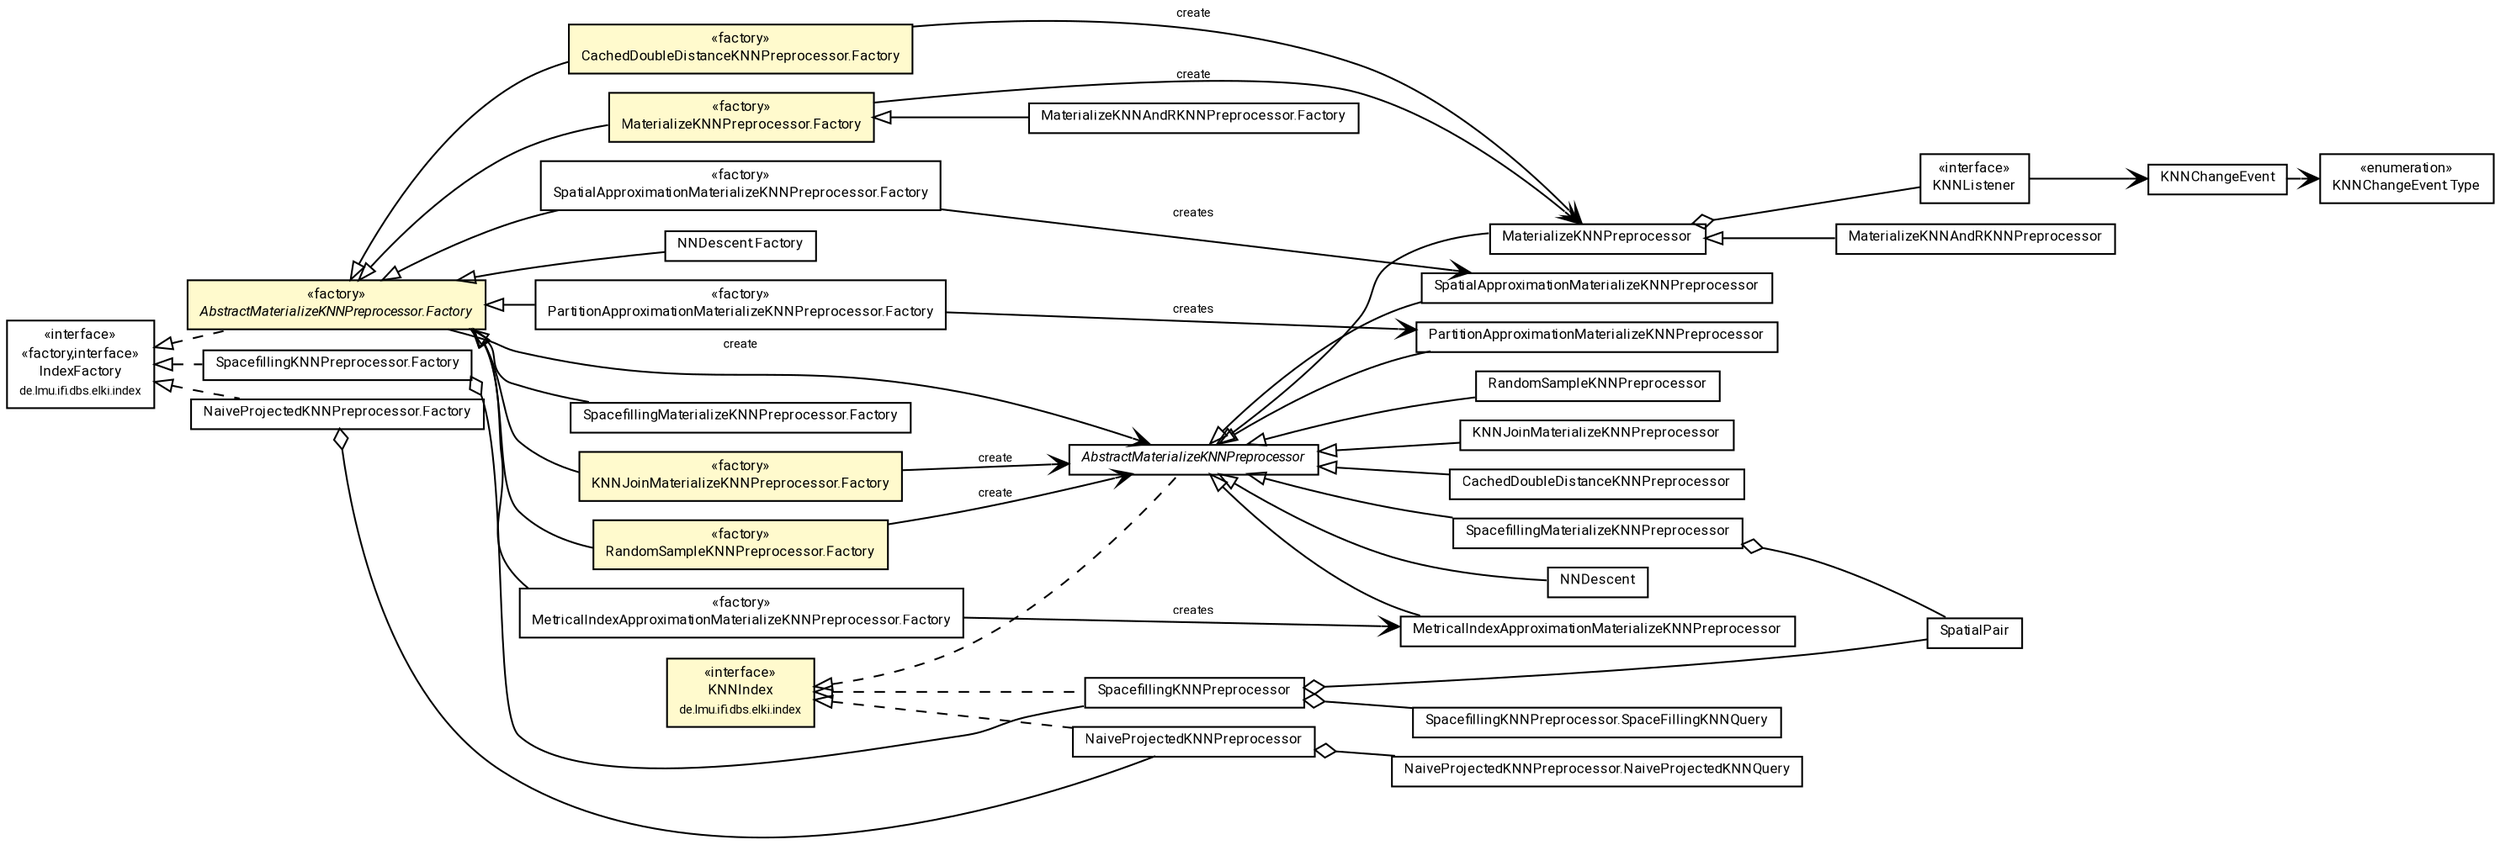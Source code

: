 #!/usr/local/bin/dot
#
# Class diagram 
# Generated by UMLGraph version R5_7_2-60-g0e99a6 (http://www.spinellis.gr/umlgraph/)
#

digraph G {
	graph [fontnames="svg"]
	edge [fontname="Roboto",fontsize=7,labelfontname="Roboto",labelfontsize=7,color="black"];
	node [fontname="Roboto",fontcolor="black",fontsize=8,shape=plaintext,margin=0,width=0,height=0];
	nodesep=0.15;
	ranksep=0.25;
	rankdir=LR;
	// de.lmu.ifi.dbs.elki.index.preprocessed.knn.KNNJoinMaterializeKNNPreprocessor<V extends de.lmu.ifi.dbs.elki.data.NumberVector>
	c3202 [label=<<table title="de.lmu.ifi.dbs.elki.index.preprocessed.knn.KNNJoinMaterializeKNNPreprocessor" border="0" cellborder="1" cellspacing="0" cellpadding="2" href="KNNJoinMaterializeKNNPreprocessor.html" target="_parent">
		<tr><td><table border="0" cellspacing="0" cellpadding="1">
		<tr><td align="center" balign="center"> <font face="Roboto">KNNJoinMaterializeKNNPreprocessor</font> </td></tr>
		</table></td></tr>
		</table>>, URL="KNNJoinMaterializeKNNPreprocessor.html"];
	// de.lmu.ifi.dbs.elki.index.preprocessed.knn.KNNJoinMaterializeKNNPreprocessor.Factory<O extends de.lmu.ifi.dbs.elki.data.NumberVector>
	c3203 [label=<<table title="de.lmu.ifi.dbs.elki.index.preprocessed.knn.KNNJoinMaterializeKNNPreprocessor.Factory" border="0" cellborder="1" cellspacing="0" cellpadding="2" bgcolor="LemonChiffon" href="KNNJoinMaterializeKNNPreprocessor.Factory.html" target="_parent">
		<tr><td><table border="0" cellspacing="0" cellpadding="1">
		<tr><td align="center" balign="center"> &#171;factory&#187; </td></tr>
		<tr><td align="center" balign="center"> <font face="Roboto">KNNJoinMaterializeKNNPreprocessor.Factory</font> </td></tr>
		</table></td></tr>
		</table>>, URL="KNNJoinMaterializeKNNPreprocessor.Factory.html"];
	// de.lmu.ifi.dbs.elki.index.IndexFactory<V>
	c4291 [label=<<table title="de.lmu.ifi.dbs.elki.index.IndexFactory" border="0" cellborder="1" cellspacing="0" cellpadding="2" href="../../IndexFactory.html" target="_parent">
		<tr><td><table border="0" cellspacing="0" cellpadding="1">
		<tr><td align="center" balign="center"> &#171;interface&#187; </td></tr>
		<tr><td align="center" balign="center"> &#171;factory,interface&#187; </td></tr>
		<tr><td align="center" balign="center"> <font face="Roboto">IndexFactory</font> </td></tr>
		<tr><td align="center" balign="center"> <font face="Roboto" point-size="7.0">de.lmu.ifi.dbs.elki.index</font> </td></tr>
		</table></td></tr>
		</table>>, URL="../../IndexFactory.html"];
	// de.lmu.ifi.dbs.elki.index.KNNIndex<O>
	c4292 [label=<<table title="de.lmu.ifi.dbs.elki.index.KNNIndex" border="0" cellborder="1" cellspacing="0" cellpadding="2" bgcolor="LemonChiffon" href="../../KNNIndex.html" target="_parent">
		<tr><td><table border="0" cellspacing="0" cellpadding="1">
		<tr><td align="center" balign="center"> &#171;interface&#187; </td></tr>
		<tr><td align="center" balign="center"> <font face="Roboto">KNNIndex</font> </td></tr>
		<tr><td align="center" balign="center"> <font face="Roboto" point-size="7.0">de.lmu.ifi.dbs.elki.index</font> </td></tr>
		</table></td></tr>
		</table>>, URL="../../KNNIndex.html"];
	// de.lmu.ifi.dbs.elki.index.preprocessed.knn.MetricalIndexApproximationMaterializeKNNPreprocessor<O extends de.lmu.ifi.dbs.elki.data.NumberVector, N extends de.lmu.ifi.dbs.elki.index.tree.Node<E>, E extends de.lmu.ifi.dbs.elki.index.tree.metrical.mtreevariants.MTreeEntry>
	c5637 [label=<<table title="de.lmu.ifi.dbs.elki.index.preprocessed.knn.MetricalIndexApproximationMaterializeKNNPreprocessor" border="0" cellborder="1" cellspacing="0" cellpadding="2" href="MetricalIndexApproximationMaterializeKNNPreprocessor.html" target="_parent">
		<tr><td><table border="0" cellspacing="0" cellpadding="1">
		<tr><td align="center" balign="center"> <font face="Roboto">MetricalIndexApproximationMaterializeKNNPreprocessor</font> </td></tr>
		</table></td></tr>
		</table>>, URL="MetricalIndexApproximationMaterializeKNNPreprocessor.html"];
	// de.lmu.ifi.dbs.elki.index.preprocessed.knn.MetricalIndexApproximationMaterializeKNNPreprocessor.Factory<O extends de.lmu.ifi.dbs.elki.data.NumberVector, N extends de.lmu.ifi.dbs.elki.index.tree.Node<E>, E extends de.lmu.ifi.dbs.elki.index.tree.metrical.mtreevariants.MTreeEntry>
	c5638 [label=<<table title="de.lmu.ifi.dbs.elki.index.preprocessed.knn.MetricalIndexApproximationMaterializeKNNPreprocessor.Factory" border="0" cellborder="1" cellspacing="0" cellpadding="2" href="MetricalIndexApproximationMaterializeKNNPreprocessor.Factory.html" target="_parent">
		<tr><td><table border="0" cellspacing="0" cellpadding="1">
		<tr><td align="center" balign="center"> &#171;factory&#187; </td></tr>
		<tr><td align="center" balign="center"> <font face="Roboto">MetricalIndexApproximationMaterializeKNNPreprocessor.Factory</font> </td></tr>
		</table></td></tr>
		</table>>, URL="MetricalIndexApproximationMaterializeKNNPreprocessor.Factory.html"];
	// de.lmu.ifi.dbs.elki.index.preprocessed.knn.SpatialPair<K, V extends de.lmu.ifi.dbs.elki.data.spatial.SpatialComparable>
	c5646 [label=<<table title="de.lmu.ifi.dbs.elki.index.preprocessed.knn.SpatialPair" border="0" cellborder="1" cellspacing="0" cellpadding="2" href="SpatialPair.html" target="_parent">
		<tr><td><table border="0" cellspacing="0" cellpadding="1">
		<tr><td align="center" balign="center"> <font face="Roboto">SpatialPair</font> </td></tr>
		</table></td></tr>
		</table>>, URL="SpatialPair.html"];
	// de.lmu.ifi.dbs.elki.index.preprocessed.knn.NNDescent<O>
	c5647 [label=<<table title="de.lmu.ifi.dbs.elki.index.preprocessed.knn.NNDescent" border="0" cellborder="1" cellspacing="0" cellpadding="2" href="NNDescent.html" target="_parent">
		<tr><td><table border="0" cellspacing="0" cellpadding="1">
		<tr><td align="center" balign="center"> <font face="Roboto">NNDescent</font> </td></tr>
		</table></td></tr>
		</table>>, URL="NNDescent.html"];
	// de.lmu.ifi.dbs.elki.index.preprocessed.knn.NNDescent.Factory<O>
	c5648 [label=<<table title="de.lmu.ifi.dbs.elki.index.preprocessed.knn.NNDescent.Factory" border="0" cellborder="1" cellspacing="0" cellpadding="2" href="NNDescent.Factory.html" target="_parent">
		<tr><td><table border="0" cellspacing="0" cellpadding="1">
		<tr><td align="center" balign="center"> <font face="Roboto">NNDescent.Factory</font> </td></tr>
		</table></td></tr>
		</table>>, URL="NNDescent.Factory.html"];
	// de.lmu.ifi.dbs.elki.index.preprocessed.knn.KNNListener
	c5650 [label=<<table title="de.lmu.ifi.dbs.elki.index.preprocessed.knn.KNNListener" border="0" cellborder="1" cellspacing="0" cellpadding="2" href="KNNListener.html" target="_parent">
		<tr><td><table border="0" cellspacing="0" cellpadding="1">
		<tr><td align="center" balign="center"> &#171;interface&#187; </td></tr>
		<tr><td align="center" balign="center"> <font face="Roboto">KNNListener</font> </td></tr>
		</table></td></tr>
		</table>>, URL="KNNListener.html"];
	// de.lmu.ifi.dbs.elki.index.preprocessed.knn.NaiveProjectedKNNPreprocessor<O extends de.lmu.ifi.dbs.elki.data.NumberVector>
	c5651 [label=<<table title="de.lmu.ifi.dbs.elki.index.preprocessed.knn.NaiveProjectedKNNPreprocessor" border="0" cellborder="1" cellspacing="0" cellpadding="2" href="NaiveProjectedKNNPreprocessor.html" target="_parent">
		<tr><td><table border="0" cellspacing="0" cellpadding="1">
		<tr><td align="center" balign="center"> <font face="Roboto">NaiveProjectedKNNPreprocessor</font> </td></tr>
		</table></td></tr>
		</table>>, URL="NaiveProjectedKNNPreprocessor.html"];
	// de.lmu.ifi.dbs.elki.index.preprocessed.knn.NaiveProjectedKNNPreprocessor<O extends de.lmu.ifi.dbs.elki.data.NumberVector>.NaiveProjectedKNNQuery
	c5652 [label=<<table title="de.lmu.ifi.dbs.elki.index.preprocessed.knn.NaiveProjectedKNNPreprocessor.NaiveProjectedKNNQuery" border="0" cellborder="1" cellspacing="0" cellpadding="2" href="NaiveProjectedKNNPreprocessor.NaiveProjectedKNNQuery.html" target="_parent">
		<tr><td><table border="0" cellspacing="0" cellpadding="1">
		<tr><td align="center" balign="center"> <font face="Roboto">NaiveProjectedKNNPreprocessor.NaiveProjectedKNNQuery</font> </td></tr>
		</table></td></tr>
		</table>>, URL="NaiveProjectedKNNPreprocessor.NaiveProjectedKNNQuery.html"];
	// de.lmu.ifi.dbs.elki.index.preprocessed.knn.NaiveProjectedKNNPreprocessor.Factory<V extends de.lmu.ifi.dbs.elki.data.NumberVector>
	c5653 [label=<<table title="de.lmu.ifi.dbs.elki.index.preprocessed.knn.NaiveProjectedKNNPreprocessor.Factory" border="0" cellborder="1" cellspacing="0" cellpadding="2" href="NaiveProjectedKNNPreprocessor.Factory.html" target="_parent">
		<tr><td><table border="0" cellspacing="0" cellpadding="1">
		<tr><td align="center" balign="center"> <font face="Roboto">NaiveProjectedKNNPreprocessor.Factory</font> </td></tr>
		</table></td></tr>
		</table>>, URL="NaiveProjectedKNNPreprocessor.Factory.html"];
	// de.lmu.ifi.dbs.elki.index.preprocessed.knn.PartitionApproximationMaterializeKNNPreprocessor<O>
	c5655 [label=<<table title="de.lmu.ifi.dbs.elki.index.preprocessed.knn.PartitionApproximationMaterializeKNNPreprocessor" border="0" cellborder="1" cellspacing="0" cellpadding="2" href="PartitionApproximationMaterializeKNNPreprocessor.html" target="_parent">
		<tr><td><table border="0" cellspacing="0" cellpadding="1">
		<tr><td align="center" balign="center"> <font face="Roboto">PartitionApproximationMaterializeKNNPreprocessor</font> </td></tr>
		</table></td></tr>
		</table>>, URL="PartitionApproximationMaterializeKNNPreprocessor.html"];
	// de.lmu.ifi.dbs.elki.index.preprocessed.knn.PartitionApproximationMaterializeKNNPreprocessor.Factory<O>
	c5656 [label=<<table title="de.lmu.ifi.dbs.elki.index.preprocessed.knn.PartitionApproximationMaterializeKNNPreprocessor.Factory" border="0" cellborder="1" cellspacing="0" cellpadding="2" href="PartitionApproximationMaterializeKNNPreprocessor.Factory.html" target="_parent">
		<tr><td><table border="0" cellspacing="0" cellpadding="1">
		<tr><td align="center" balign="center"> &#171;factory&#187; </td></tr>
		<tr><td align="center" balign="center"> <font face="Roboto">PartitionApproximationMaterializeKNNPreprocessor.Factory</font> </td></tr>
		</table></td></tr>
		</table>>, URL="PartitionApproximationMaterializeKNNPreprocessor.Factory.html"];
	// de.lmu.ifi.dbs.elki.index.preprocessed.knn.MaterializeKNNPreprocessor<O>
	c5658 [label=<<table title="de.lmu.ifi.dbs.elki.index.preprocessed.knn.MaterializeKNNPreprocessor" border="0" cellborder="1" cellspacing="0" cellpadding="2" href="MaterializeKNNPreprocessor.html" target="_parent">
		<tr><td><table border="0" cellspacing="0" cellpadding="1">
		<tr><td align="center" balign="center"> <font face="Roboto">MaterializeKNNPreprocessor</font> </td></tr>
		</table></td></tr>
		</table>>, URL="MaterializeKNNPreprocessor.html"];
	// de.lmu.ifi.dbs.elki.index.preprocessed.knn.MaterializeKNNPreprocessor.Factory<O>
	c5659 [label=<<table title="de.lmu.ifi.dbs.elki.index.preprocessed.knn.MaterializeKNNPreprocessor.Factory" border="0" cellborder="1" cellspacing="0" cellpadding="2" bgcolor="LemonChiffon" href="MaterializeKNNPreprocessor.Factory.html" target="_parent">
		<tr><td><table border="0" cellspacing="0" cellpadding="1">
		<tr><td align="center" balign="center"> &#171;factory&#187; </td></tr>
		<tr><td align="center" balign="center"> <font face="Roboto">MaterializeKNNPreprocessor.Factory</font> </td></tr>
		</table></td></tr>
		</table>>, URL="MaterializeKNNPreprocessor.Factory.html"];
	// de.lmu.ifi.dbs.elki.index.preprocessed.knn.RandomSampleKNNPreprocessor<O>
	c5661 [label=<<table title="de.lmu.ifi.dbs.elki.index.preprocessed.knn.RandomSampleKNNPreprocessor" border="0" cellborder="1" cellspacing="0" cellpadding="2" href="RandomSampleKNNPreprocessor.html" target="_parent">
		<tr><td><table border="0" cellspacing="0" cellpadding="1">
		<tr><td align="center" balign="center"> <font face="Roboto">RandomSampleKNNPreprocessor</font> </td></tr>
		</table></td></tr>
		</table>>, URL="RandomSampleKNNPreprocessor.html"];
	// de.lmu.ifi.dbs.elki.index.preprocessed.knn.RandomSampleKNNPreprocessor.Factory<O>
	c5662 [label=<<table title="de.lmu.ifi.dbs.elki.index.preprocessed.knn.RandomSampleKNNPreprocessor.Factory" border="0" cellborder="1" cellspacing="0" cellpadding="2" bgcolor="LemonChiffon" href="RandomSampleKNNPreprocessor.Factory.html" target="_parent">
		<tr><td><table border="0" cellspacing="0" cellpadding="1">
		<tr><td align="center" balign="center"> &#171;factory&#187; </td></tr>
		<tr><td align="center" balign="center"> <font face="Roboto">RandomSampleKNNPreprocessor.Factory</font> </td></tr>
		</table></td></tr>
		</table>>, URL="RandomSampleKNNPreprocessor.Factory.html"];
	// de.lmu.ifi.dbs.elki.index.preprocessed.knn.SpacefillingMaterializeKNNPreprocessor<O extends de.lmu.ifi.dbs.elki.data.NumberVector>
	c5664 [label=<<table title="de.lmu.ifi.dbs.elki.index.preprocessed.knn.SpacefillingMaterializeKNNPreprocessor" border="0" cellborder="1" cellspacing="0" cellpadding="2" href="SpacefillingMaterializeKNNPreprocessor.html" target="_parent">
		<tr><td><table border="0" cellspacing="0" cellpadding="1">
		<tr><td align="center" balign="center"> <font face="Roboto">SpacefillingMaterializeKNNPreprocessor</font> </td></tr>
		</table></td></tr>
		</table>>, URL="SpacefillingMaterializeKNNPreprocessor.html"];
	// de.lmu.ifi.dbs.elki.index.preprocessed.knn.SpacefillingMaterializeKNNPreprocessor.Factory<V extends de.lmu.ifi.dbs.elki.data.NumberVector>
	c5665 [label=<<table title="de.lmu.ifi.dbs.elki.index.preprocessed.knn.SpacefillingMaterializeKNNPreprocessor.Factory" border="0" cellborder="1" cellspacing="0" cellpadding="2" href="SpacefillingMaterializeKNNPreprocessor.Factory.html" target="_parent">
		<tr><td><table border="0" cellspacing="0" cellpadding="1">
		<tr><td align="center" balign="center"> <font face="Roboto">SpacefillingMaterializeKNNPreprocessor.Factory</font> </td></tr>
		</table></td></tr>
		</table>>, URL="SpacefillingMaterializeKNNPreprocessor.Factory.html"];
	// de.lmu.ifi.dbs.elki.index.preprocessed.knn.MaterializeKNNAndRKNNPreprocessor<O>
	c5667 [label=<<table title="de.lmu.ifi.dbs.elki.index.preprocessed.knn.MaterializeKNNAndRKNNPreprocessor" border="0" cellborder="1" cellspacing="0" cellpadding="2" href="MaterializeKNNAndRKNNPreprocessor.html" target="_parent">
		<tr><td><table border="0" cellspacing="0" cellpadding="1">
		<tr><td align="center" balign="center"> <font face="Roboto">MaterializeKNNAndRKNNPreprocessor</font> </td></tr>
		</table></td></tr>
		</table>>, URL="MaterializeKNNAndRKNNPreprocessor.html"];
	// de.lmu.ifi.dbs.elki.index.preprocessed.knn.MaterializeKNNAndRKNNPreprocessor.Factory<O>
	c5668 [label=<<table title="de.lmu.ifi.dbs.elki.index.preprocessed.knn.MaterializeKNNAndRKNNPreprocessor.Factory" border="0" cellborder="1" cellspacing="0" cellpadding="2" href="MaterializeKNNAndRKNNPreprocessor.Factory.html" target="_parent">
		<tr><td><table border="0" cellspacing="0" cellpadding="1">
		<tr><td align="center" balign="center"> <font face="Roboto">MaterializeKNNAndRKNNPreprocessor.Factory</font> </td></tr>
		</table></td></tr>
		</table>>, URL="MaterializeKNNAndRKNNPreprocessor.Factory.html"];
	// de.lmu.ifi.dbs.elki.index.preprocessed.knn.SpacefillingKNNPreprocessor<O extends de.lmu.ifi.dbs.elki.data.NumberVector>
	c5670 [label=<<table title="de.lmu.ifi.dbs.elki.index.preprocessed.knn.SpacefillingKNNPreprocessor" border="0" cellborder="1" cellspacing="0" cellpadding="2" href="SpacefillingKNNPreprocessor.html" target="_parent">
		<tr><td><table border="0" cellspacing="0" cellpadding="1">
		<tr><td align="center" balign="center"> <font face="Roboto">SpacefillingKNNPreprocessor</font> </td></tr>
		</table></td></tr>
		</table>>, URL="SpacefillingKNNPreprocessor.html"];
	// de.lmu.ifi.dbs.elki.index.preprocessed.knn.SpacefillingKNNPreprocessor<O extends de.lmu.ifi.dbs.elki.data.NumberVector>.SpaceFillingKNNQuery
	c5671 [label=<<table title="de.lmu.ifi.dbs.elki.index.preprocessed.knn.SpacefillingKNNPreprocessor.SpaceFillingKNNQuery" border="0" cellborder="1" cellspacing="0" cellpadding="2" href="SpacefillingKNNPreprocessor.SpaceFillingKNNQuery.html" target="_parent">
		<tr><td><table border="0" cellspacing="0" cellpadding="1">
		<tr><td align="center" balign="center"> <font face="Roboto">SpacefillingKNNPreprocessor.SpaceFillingKNNQuery</font> </td></tr>
		</table></td></tr>
		</table>>, URL="SpacefillingKNNPreprocessor.SpaceFillingKNNQuery.html"];
	// de.lmu.ifi.dbs.elki.index.preprocessed.knn.SpacefillingKNNPreprocessor.Factory<V extends de.lmu.ifi.dbs.elki.data.NumberVector>
	c5672 [label=<<table title="de.lmu.ifi.dbs.elki.index.preprocessed.knn.SpacefillingKNNPreprocessor.Factory" border="0" cellborder="1" cellspacing="0" cellpadding="2" href="SpacefillingKNNPreprocessor.Factory.html" target="_parent">
		<tr><td><table border="0" cellspacing="0" cellpadding="1">
		<tr><td align="center" balign="center"> <font face="Roboto">SpacefillingKNNPreprocessor.Factory</font> </td></tr>
		</table></td></tr>
		</table>>, URL="SpacefillingKNNPreprocessor.Factory.html"];
	// de.lmu.ifi.dbs.elki.index.preprocessed.knn.KNNChangeEvent
	c5674 [label=<<table title="de.lmu.ifi.dbs.elki.index.preprocessed.knn.KNNChangeEvent" border="0" cellborder="1" cellspacing="0" cellpadding="2" href="KNNChangeEvent.html" target="_parent">
		<tr><td><table border="0" cellspacing="0" cellpadding="1">
		<tr><td align="center" balign="center"> <font face="Roboto">KNNChangeEvent</font> </td></tr>
		</table></td></tr>
		</table>>, URL="KNNChangeEvent.html"];
	// de.lmu.ifi.dbs.elki.index.preprocessed.knn.KNNChangeEvent.Type
	c5675 [label=<<table title="de.lmu.ifi.dbs.elki.index.preprocessed.knn.KNNChangeEvent.Type" border="0" cellborder="1" cellspacing="0" cellpadding="2" href="KNNChangeEvent.Type.html" target="_parent">
		<tr><td><table border="0" cellspacing="0" cellpadding="1">
		<tr><td align="center" balign="center"> &#171;enumeration&#187; </td></tr>
		<tr><td align="center" balign="center"> <font face="Roboto">KNNChangeEvent.Type</font> </td></tr>
		</table></td></tr>
		</table>>, URL="KNNChangeEvent.Type.html"];
	// de.lmu.ifi.dbs.elki.index.preprocessed.knn.AbstractMaterializeKNNPreprocessor<O>
	c5676 [label=<<table title="de.lmu.ifi.dbs.elki.index.preprocessed.knn.AbstractMaterializeKNNPreprocessor" border="0" cellborder="1" cellspacing="0" cellpadding="2" href="AbstractMaterializeKNNPreprocessor.html" target="_parent">
		<tr><td><table border="0" cellspacing="0" cellpadding="1">
		<tr><td align="center" balign="center"> <font face="Roboto"><i>AbstractMaterializeKNNPreprocessor</i></font> </td></tr>
		</table></td></tr>
		</table>>, URL="AbstractMaterializeKNNPreprocessor.html"];
	// de.lmu.ifi.dbs.elki.index.preprocessed.knn.AbstractMaterializeKNNPreprocessor.Factory<O>
	c5677 [label=<<table title="de.lmu.ifi.dbs.elki.index.preprocessed.knn.AbstractMaterializeKNNPreprocessor.Factory" border="0" cellborder="1" cellspacing="0" cellpadding="2" bgcolor="LemonChiffon" href="AbstractMaterializeKNNPreprocessor.Factory.html" target="_parent">
		<tr><td><table border="0" cellspacing="0" cellpadding="1">
		<tr><td align="center" balign="center"> &#171;factory&#187; </td></tr>
		<tr><td align="center" balign="center"> <font face="Roboto"><i>AbstractMaterializeKNNPreprocessor.Factory</i></font> </td></tr>
		</table></td></tr>
		</table>>, URL="AbstractMaterializeKNNPreprocessor.Factory.html"];
	// de.lmu.ifi.dbs.elki.index.preprocessed.knn.SpatialApproximationMaterializeKNNPreprocessor<O extends de.lmu.ifi.dbs.elki.data.NumberVector, N extends de.lmu.ifi.dbs.elki.index.tree.spatial.SpatialNode<N, E>, E extends de.lmu.ifi.dbs.elki.index.tree.spatial.SpatialEntry>
	c5793 [label=<<table title="de.lmu.ifi.dbs.elki.index.preprocessed.knn.SpatialApproximationMaterializeKNNPreprocessor" border="0" cellborder="1" cellspacing="0" cellpadding="2" href="SpatialApproximationMaterializeKNNPreprocessor.html" target="_parent">
		<tr><td><table border="0" cellspacing="0" cellpadding="1">
		<tr><td align="center" balign="center"> <font face="Roboto">SpatialApproximationMaterializeKNNPreprocessor</font> </td></tr>
		</table></td></tr>
		</table>>, URL="SpatialApproximationMaterializeKNNPreprocessor.html"];
	// de.lmu.ifi.dbs.elki.index.preprocessed.knn.SpatialApproximationMaterializeKNNPreprocessor.Factory<N extends de.lmu.ifi.dbs.elki.index.tree.spatial.SpatialNode<N, E>, E extends de.lmu.ifi.dbs.elki.index.tree.spatial.SpatialEntry>
	c5794 [label=<<table title="de.lmu.ifi.dbs.elki.index.preprocessed.knn.SpatialApproximationMaterializeKNNPreprocessor.Factory" border="0" cellborder="1" cellspacing="0" cellpadding="2" href="SpatialApproximationMaterializeKNNPreprocessor.Factory.html" target="_parent">
		<tr><td><table border="0" cellspacing="0" cellpadding="1">
		<tr><td align="center" balign="center"> &#171;factory&#187; </td></tr>
		<tr><td align="center" balign="center"> <font face="Roboto">SpatialApproximationMaterializeKNNPreprocessor.Factory</font> </td></tr>
		</table></td></tr>
		</table>>, URL="SpatialApproximationMaterializeKNNPreprocessor.Factory.html"];
	// de.lmu.ifi.dbs.elki.index.preprocessed.knn.CachedDoubleDistanceKNNPreprocessor<O>
	c6295 [label=<<table title="de.lmu.ifi.dbs.elki.index.preprocessed.knn.CachedDoubleDistanceKNNPreprocessor" border="0" cellborder="1" cellspacing="0" cellpadding="2" href="CachedDoubleDistanceKNNPreprocessor.html" target="_parent">
		<tr><td><table border="0" cellspacing="0" cellpadding="1">
		<tr><td align="center" balign="center"> <font face="Roboto">CachedDoubleDistanceKNNPreprocessor</font> </td></tr>
		</table></td></tr>
		</table>>, URL="CachedDoubleDistanceKNNPreprocessor.html"];
	// de.lmu.ifi.dbs.elki.index.preprocessed.knn.CachedDoubleDistanceKNNPreprocessor.Factory<O>
	c6296 [label=<<table title="de.lmu.ifi.dbs.elki.index.preprocessed.knn.CachedDoubleDistanceKNNPreprocessor.Factory" border="0" cellborder="1" cellspacing="0" cellpadding="2" bgcolor="LemonChiffon" href="CachedDoubleDistanceKNNPreprocessor.Factory.html" target="_parent">
		<tr><td><table border="0" cellspacing="0" cellpadding="1">
		<tr><td align="center" balign="center"> &#171;factory&#187; </td></tr>
		<tr><td align="center" balign="center"> <font face="Roboto">CachedDoubleDistanceKNNPreprocessor.Factory</font> </td></tr>
		</table></td></tr>
		</table>>, URL="CachedDoubleDistanceKNNPreprocessor.Factory.html"];
	// de.lmu.ifi.dbs.elki.index.preprocessed.knn.KNNJoinMaterializeKNNPreprocessor<V extends de.lmu.ifi.dbs.elki.data.NumberVector> extends de.lmu.ifi.dbs.elki.index.preprocessed.knn.AbstractMaterializeKNNPreprocessor<O>
	c5676 -> c3202 [arrowtail=empty,dir=back,weight=10];
	// de.lmu.ifi.dbs.elki.index.preprocessed.knn.KNNJoinMaterializeKNNPreprocessor.Factory<O extends de.lmu.ifi.dbs.elki.data.NumberVector> extends de.lmu.ifi.dbs.elki.index.preprocessed.knn.AbstractMaterializeKNNPreprocessor.Factory<O>
	c5677 -> c3203 [arrowtail=empty,dir=back,weight=10];
	// de.lmu.ifi.dbs.elki.index.preprocessed.knn.KNNJoinMaterializeKNNPreprocessor.Factory<O extends de.lmu.ifi.dbs.elki.data.NumberVector> navassoc de.lmu.ifi.dbs.elki.index.preprocessed.knn.AbstractMaterializeKNNPreprocessor<O>
	c3203 -> c5676 [arrowhead=open,weight=1,label="create"];
	// de.lmu.ifi.dbs.elki.index.preprocessed.knn.MetricalIndexApproximationMaterializeKNNPreprocessor<O extends de.lmu.ifi.dbs.elki.data.NumberVector, N extends de.lmu.ifi.dbs.elki.index.tree.Node<E>, E extends de.lmu.ifi.dbs.elki.index.tree.metrical.mtreevariants.MTreeEntry> extends de.lmu.ifi.dbs.elki.index.preprocessed.knn.AbstractMaterializeKNNPreprocessor<O>
	c5676 -> c5637 [arrowtail=empty,dir=back,weight=10];
	// de.lmu.ifi.dbs.elki.index.preprocessed.knn.MetricalIndexApproximationMaterializeKNNPreprocessor.Factory<O extends de.lmu.ifi.dbs.elki.data.NumberVector, N extends de.lmu.ifi.dbs.elki.index.tree.Node<E>, E extends de.lmu.ifi.dbs.elki.index.tree.metrical.mtreevariants.MTreeEntry> extends de.lmu.ifi.dbs.elki.index.preprocessed.knn.AbstractMaterializeKNNPreprocessor.Factory<O>
	c5677 -> c5638 [arrowtail=empty,dir=back,weight=10];
	// de.lmu.ifi.dbs.elki.index.preprocessed.knn.MetricalIndexApproximationMaterializeKNNPreprocessor.Factory<O extends de.lmu.ifi.dbs.elki.data.NumberVector, N extends de.lmu.ifi.dbs.elki.index.tree.Node<E>, E extends de.lmu.ifi.dbs.elki.index.tree.metrical.mtreevariants.MTreeEntry> navassoc de.lmu.ifi.dbs.elki.index.preprocessed.knn.MetricalIndexApproximationMaterializeKNNPreprocessor<O extends de.lmu.ifi.dbs.elki.data.NumberVector, N extends de.lmu.ifi.dbs.elki.index.tree.Node<E>, E extends de.lmu.ifi.dbs.elki.index.tree.metrical.mtreevariants.MTreeEntry>
	c5638 -> c5637 [arrowhead=open,weight=1,label="creates"];
	// de.lmu.ifi.dbs.elki.index.preprocessed.knn.NNDescent<O> extends de.lmu.ifi.dbs.elki.index.preprocessed.knn.AbstractMaterializeKNNPreprocessor<O>
	c5676 -> c5647 [arrowtail=empty,dir=back,weight=10];
	// de.lmu.ifi.dbs.elki.index.preprocessed.knn.NNDescent.Factory<O> extends de.lmu.ifi.dbs.elki.index.preprocessed.knn.AbstractMaterializeKNNPreprocessor.Factory<O>
	c5677 -> c5648 [arrowtail=empty,dir=back,weight=10];
	// de.lmu.ifi.dbs.elki.index.preprocessed.knn.KNNListener navassoc de.lmu.ifi.dbs.elki.index.preprocessed.knn.KNNChangeEvent
	c5650 -> c5674 [arrowhead=open,weight=1];
	// de.lmu.ifi.dbs.elki.index.preprocessed.knn.NaiveProjectedKNNPreprocessor<O extends de.lmu.ifi.dbs.elki.data.NumberVector> implements de.lmu.ifi.dbs.elki.index.KNNIndex<O>
	c4292 -> c5651 [arrowtail=empty,style=dashed,dir=back,weight=9];
	// de.lmu.ifi.dbs.elki.index.preprocessed.knn.NaiveProjectedKNNPreprocessor<O extends de.lmu.ifi.dbs.elki.data.NumberVector> has de.lmu.ifi.dbs.elki.index.preprocessed.knn.NaiveProjectedKNNPreprocessor<O extends de.lmu.ifi.dbs.elki.data.NumberVector>.NaiveProjectedKNNQuery
	c5651 -> c5652 [arrowhead=none,arrowtail=ediamond,dir=back,weight=4];
	// de.lmu.ifi.dbs.elki.index.preprocessed.knn.NaiveProjectedKNNPreprocessor.Factory<V extends de.lmu.ifi.dbs.elki.data.NumberVector> implements de.lmu.ifi.dbs.elki.index.IndexFactory<V>
	c4291 -> c5653 [arrowtail=empty,style=dashed,dir=back,weight=9];
	// de.lmu.ifi.dbs.elki.index.preprocessed.knn.NaiveProjectedKNNPreprocessor.Factory<V extends de.lmu.ifi.dbs.elki.data.NumberVector> has de.lmu.ifi.dbs.elki.index.preprocessed.knn.NaiveProjectedKNNPreprocessor<O extends de.lmu.ifi.dbs.elki.data.NumberVector>
	c5653 -> c5651 [arrowhead=none,arrowtail=ediamond,dir=back,weight=4];
	// de.lmu.ifi.dbs.elki.index.preprocessed.knn.PartitionApproximationMaterializeKNNPreprocessor<O> extends de.lmu.ifi.dbs.elki.index.preprocessed.knn.AbstractMaterializeKNNPreprocessor<O>
	c5676 -> c5655 [arrowtail=empty,dir=back,weight=10];
	// de.lmu.ifi.dbs.elki.index.preprocessed.knn.PartitionApproximationMaterializeKNNPreprocessor.Factory<O> extends de.lmu.ifi.dbs.elki.index.preprocessed.knn.AbstractMaterializeKNNPreprocessor.Factory<O>
	c5677 -> c5656 [arrowtail=empty,dir=back,weight=10];
	// de.lmu.ifi.dbs.elki.index.preprocessed.knn.PartitionApproximationMaterializeKNNPreprocessor.Factory<O> navassoc de.lmu.ifi.dbs.elki.index.preprocessed.knn.PartitionApproximationMaterializeKNNPreprocessor<O>
	c5656 -> c5655 [arrowhead=open,weight=1,label="creates"];
	// de.lmu.ifi.dbs.elki.index.preprocessed.knn.MaterializeKNNPreprocessor<O> extends de.lmu.ifi.dbs.elki.index.preprocessed.knn.AbstractMaterializeKNNPreprocessor<O>
	c5676 -> c5658 [arrowtail=empty,dir=back,weight=10];
	// de.lmu.ifi.dbs.elki.index.preprocessed.knn.MaterializeKNNPreprocessor<O> has de.lmu.ifi.dbs.elki.index.preprocessed.knn.KNNListener
	c5658 -> c5650 [arrowhead=none,arrowtail=ediamond,dir=back,weight=4];
	// de.lmu.ifi.dbs.elki.index.preprocessed.knn.MaterializeKNNPreprocessor.Factory<O> extends de.lmu.ifi.dbs.elki.index.preprocessed.knn.AbstractMaterializeKNNPreprocessor.Factory<O>
	c5677 -> c5659 [arrowtail=empty,dir=back,weight=10];
	// de.lmu.ifi.dbs.elki.index.preprocessed.knn.MaterializeKNNPreprocessor.Factory<O> navassoc de.lmu.ifi.dbs.elki.index.preprocessed.knn.MaterializeKNNPreprocessor<O>
	c5659 -> c5658 [arrowhead=open,weight=1,label="create"];
	// de.lmu.ifi.dbs.elki.index.preprocessed.knn.RandomSampleKNNPreprocessor<O> extends de.lmu.ifi.dbs.elki.index.preprocessed.knn.AbstractMaterializeKNNPreprocessor<O>
	c5676 -> c5661 [arrowtail=empty,dir=back,weight=10];
	// de.lmu.ifi.dbs.elki.index.preprocessed.knn.RandomSampleKNNPreprocessor.Factory<O> extends de.lmu.ifi.dbs.elki.index.preprocessed.knn.AbstractMaterializeKNNPreprocessor.Factory<O>
	c5677 -> c5662 [arrowtail=empty,dir=back,weight=10];
	// de.lmu.ifi.dbs.elki.index.preprocessed.knn.RandomSampleKNNPreprocessor.Factory<O> navassoc de.lmu.ifi.dbs.elki.index.preprocessed.knn.AbstractMaterializeKNNPreprocessor<O>
	c5662 -> c5676 [arrowhead=open,weight=1,label="create"];
	// de.lmu.ifi.dbs.elki.index.preprocessed.knn.SpacefillingMaterializeKNNPreprocessor<O extends de.lmu.ifi.dbs.elki.data.NumberVector> extends de.lmu.ifi.dbs.elki.index.preprocessed.knn.AbstractMaterializeKNNPreprocessor<O>
	c5676 -> c5664 [arrowtail=empty,dir=back,weight=10];
	// de.lmu.ifi.dbs.elki.index.preprocessed.knn.SpacefillingMaterializeKNNPreprocessor<O extends de.lmu.ifi.dbs.elki.data.NumberVector> has de.lmu.ifi.dbs.elki.index.preprocessed.knn.SpatialPair<K, V extends de.lmu.ifi.dbs.elki.data.spatial.SpatialComparable>
	c5664 -> c5646 [arrowhead=none,arrowtail=ediamond,dir=back,weight=4];
	// de.lmu.ifi.dbs.elki.index.preprocessed.knn.SpacefillingMaterializeKNNPreprocessor.Factory<V extends de.lmu.ifi.dbs.elki.data.NumberVector> extends de.lmu.ifi.dbs.elki.index.preprocessed.knn.AbstractMaterializeKNNPreprocessor.Factory<O>
	c5677 -> c5665 [arrowtail=empty,dir=back,weight=10];
	// de.lmu.ifi.dbs.elki.index.preprocessed.knn.MaterializeKNNAndRKNNPreprocessor<O> extends de.lmu.ifi.dbs.elki.index.preprocessed.knn.MaterializeKNNPreprocessor<O>
	c5658 -> c5667 [arrowtail=empty,dir=back,weight=10];
	// de.lmu.ifi.dbs.elki.index.preprocessed.knn.MaterializeKNNAndRKNNPreprocessor.Factory<O> extends de.lmu.ifi.dbs.elki.index.preprocessed.knn.MaterializeKNNPreprocessor.Factory<O>
	c5659 -> c5668 [arrowtail=empty,dir=back,weight=10];
	// de.lmu.ifi.dbs.elki.index.preprocessed.knn.SpacefillingKNNPreprocessor<O extends de.lmu.ifi.dbs.elki.data.NumberVector> implements de.lmu.ifi.dbs.elki.index.KNNIndex<O>
	c4292 -> c5670 [arrowtail=empty,style=dashed,dir=back,weight=9];
	// de.lmu.ifi.dbs.elki.index.preprocessed.knn.SpacefillingKNNPreprocessor<O extends de.lmu.ifi.dbs.elki.data.NumberVector> has de.lmu.ifi.dbs.elki.index.preprocessed.knn.SpacefillingKNNPreprocessor<O extends de.lmu.ifi.dbs.elki.data.NumberVector>.SpaceFillingKNNQuery
	c5670 -> c5671 [arrowhead=none,arrowtail=ediamond,dir=back,weight=4];
	// de.lmu.ifi.dbs.elki.index.preprocessed.knn.SpacefillingKNNPreprocessor<O extends de.lmu.ifi.dbs.elki.data.NumberVector> has de.lmu.ifi.dbs.elki.index.preprocessed.knn.SpatialPair<K, V extends de.lmu.ifi.dbs.elki.data.spatial.SpatialComparable>
	c5670 -> c5646 [arrowhead=none,arrowtail=ediamond,dir=back,weight=4];
	// de.lmu.ifi.dbs.elki.index.preprocessed.knn.SpacefillingKNNPreprocessor.Factory<V extends de.lmu.ifi.dbs.elki.data.NumberVector> implements de.lmu.ifi.dbs.elki.index.IndexFactory<V>
	c4291 -> c5672 [arrowtail=empty,style=dashed,dir=back,weight=9];
	// de.lmu.ifi.dbs.elki.index.preprocessed.knn.SpacefillingKNNPreprocessor.Factory<V extends de.lmu.ifi.dbs.elki.data.NumberVector> has de.lmu.ifi.dbs.elki.index.preprocessed.knn.SpacefillingKNNPreprocessor<O extends de.lmu.ifi.dbs.elki.data.NumberVector>
	c5672 -> c5670 [arrowhead=none,arrowtail=ediamond,dir=back,weight=4];
	// de.lmu.ifi.dbs.elki.index.preprocessed.knn.AbstractMaterializeKNNPreprocessor<O> implements de.lmu.ifi.dbs.elki.index.KNNIndex<O>
	c4292 -> c5676 [arrowtail=empty,style=dashed,dir=back,weight=9];
	// de.lmu.ifi.dbs.elki.index.preprocessed.knn.AbstractMaterializeKNNPreprocessor.Factory<O> implements de.lmu.ifi.dbs.elki.index.IndexFactory<V>
	c4291 -> c5677 [arrowtail=empty,style=dashed,dir=back,weight=9];
	// de.lmu.ifi.dbs.elki.index.preprocessed.knn.AbstractMaterializeKNNPreprocessor.Factory<O> navassoc de.lmu.ifi.dbs.elki.index.preprocessed.knn.AbstractMaterializeKNNPreprocessor<O>
	c5677 -> c5676 [arrowhead=open,weight=1,label="create"];
	// de.lmu.ifi.dbs.elki.index.preprocessed.knn.SpatialApproximationMaterializeKNNPreprocessor<O extends de.lmu.ifi.dbs.elki.data.NumberVector, N extends de.lmu.ifi.dbs.elki.index.tree.spatial.SpatialNode<N, E>, E extends de.lmu.ifi.dbs.elki.index.tree.spatial.SpatialEntry> extends de.lmu.ifi.dbs.elki.index.preprocessed.knn.AbstractMaterializeKNNPreprocessor<O>
	c5676 -> c5793 [arrowtail=empty,dir=back,weight=10];
	// de.lmu.ifi.dbs.elki.index.preprocessed.knn.SpatialApproximationMaterializeKNNPreprocessor.Factory<N extends de.lmu.ifi.dbs.elki.index.tree.spatial.SpatialNode<N, E>, E extends de.lmu.ifi.dbs.elki.index.tree.spatial.SpatialEntry> extends de.lmu.ifi.dbs.elki.index.preprocessed.knn.AbstractMaterializeKNNPreprocessor.Factory<O>
	c5677 -> c5794 [arrowtail=empty,dir=back,weight=10];
	// de.lmu.ifi.dbs.elki.index.preprocessed.knn.SpatialApproximationMaterializeKNNPreprocessor.Factory<N extends de.lmu.ifi.dbs.elki.index.tree.spatial.SpatialNode<N, E>, E extends de.lmu.ifi.dbs.elki.index.tree.spatial.SpatialEntry> navassoc de.lmu.ifi.dbs.elki.index.preprocessed.knn.SpatialApproximationMaterializeKNNPreprocessor<O extends de.lmu.ifi.dbs.elki.data.NumberVector, N extends de.lmu.ifi.dbs.elki.index.tree.spatial.SpatialNode<N, E>, E extends de.lmu.ifi.dbs.elki.index.tree.spatial.SpatialEntry>
	c5794 -> c5793 [arrowhead=open,weight=1,label="creates"];
	// de.lmu.ifi.dbs.elki.index.preprocessed.knn.CachedDoubleDistanceKNNPreprocessor<O> extends de.lmu.ifi.dbs.elki.index.preprocessed.knn.AbstractMaterializeKNNPreprocessor<O>
	c5676 -> c6295 [arrowtail=empty,dir=back,weight=10];
	// de.lmu.ifi.dbs.elki.index.preprocessed.knn.CachedDoubleDistanceKNNPreprocessor.Factory<O> extends de.lmu.ifi.dbs.elki.index.preprocessed.knn.AbstractMaterializeKNNPreprocessor.Factory<O>
	c5677 -> c6296 [arrowtail=empty,dir=back,weight=10];
	// de.lmu.ifi.dbs.elki.index.preprocessed.knn.CachedDoubleDistanceKNNPreprocessor.Factory<O> navassoc de.lmu.ifi.dbs.elki.index.preprocessed.knn.MaterializeKNNPreprocessor<O>
	c6296 -> c5658 [arrowhead=open,weight=1,label="create"];
	// de.lmu.ifi.dbs.elki.index.preprocessed.knn.KNNChangeEvent navassoc de.lmu.ifi.dbs.elki.index.preprocessed.knn.KNNChangeEvent.Type
	c5674 -> c5675 [arrowhead=open,weight=1];
}

